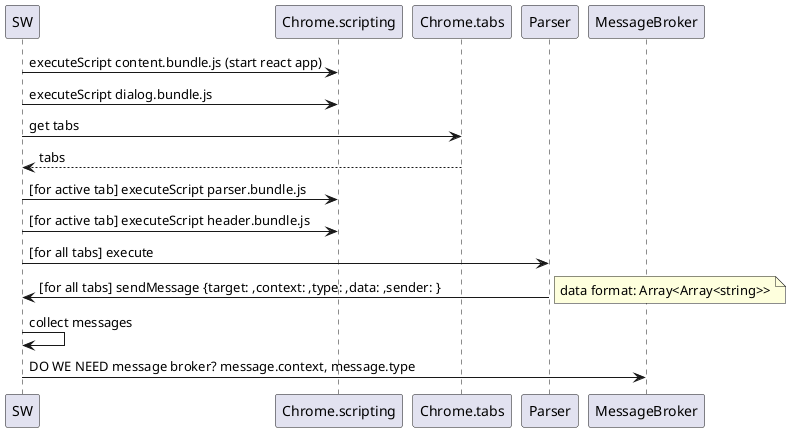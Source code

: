 @startuml interactions
SW -> Chrome.scripting: executeScript content.bundle.js (start react app)
SW -> Chrome.scripting: executeScript dialog.bundle.js 
SW -> Chrome.tabs: get tabs
Chrome.tabs --> SW: tabs

SW -> Chrome.scripting: [for active tab] executeScript parser.bundle.js
SW -> Chrome.scripting: [for active tab] executeScript header.bundle.js

SW -> Parser: [for all tabs] execute
Parser -> SW: [for all tabs] sendMessage {target: ,context: ,type: ,data: ,sender: }
note right
  data format: Array<Array<string>>
end note

SW -> SW: collect messages

SW -> MessageBroker: DO WE NEED message broker? message.context, message.type

@enduml
